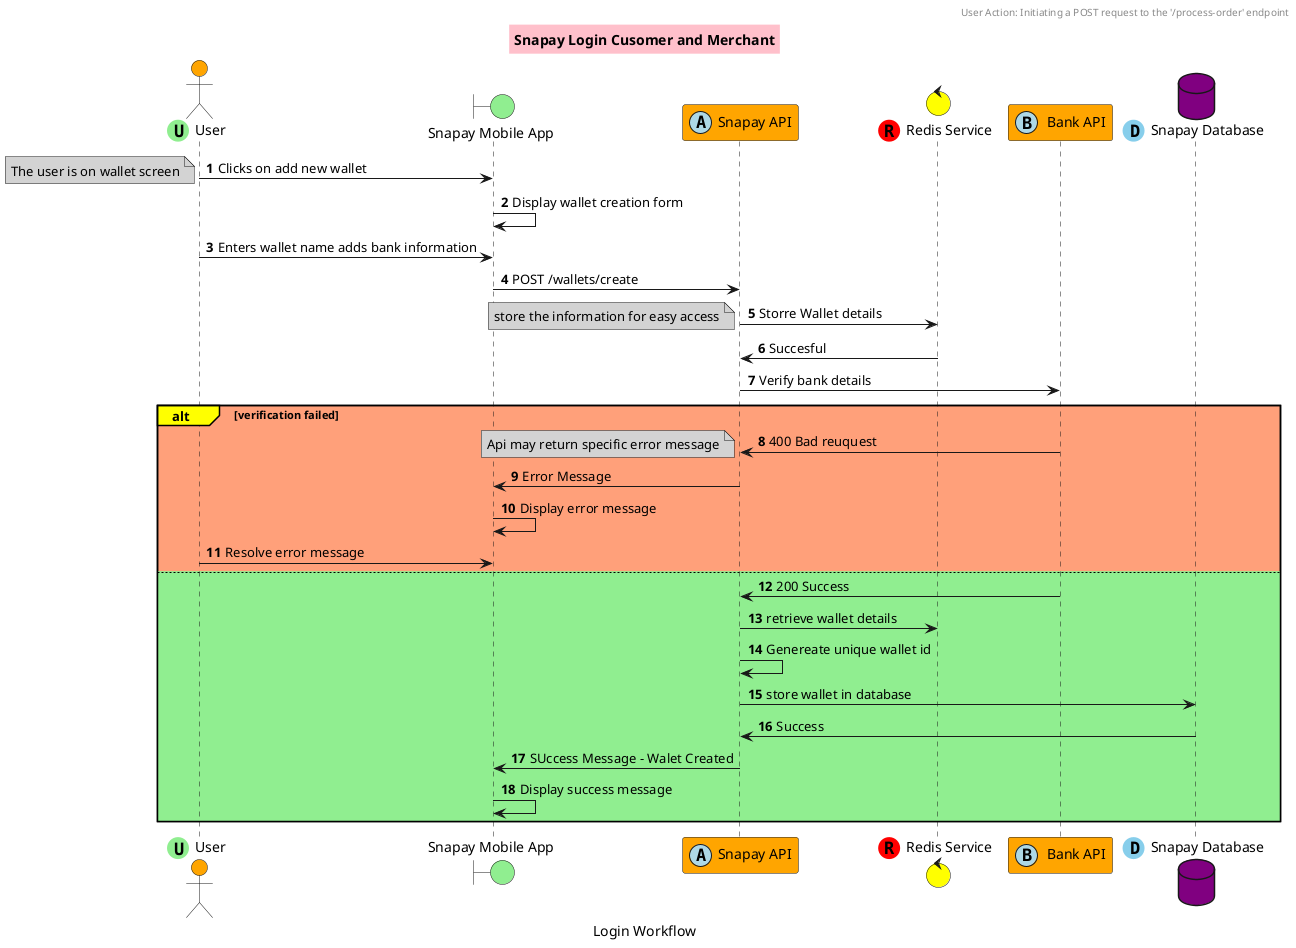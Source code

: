 @startuml login
autonumber

title Snapay Login Cusomer and Merchant

header
    User Action: Initiating a POST request to the '/process-order' endpoint
endheader

caption Login Workflow


skinparam NoteBackgroundColor #LightGrey
skinparam TitleBackgroundColor #Pink
skinparam ParticipantBackgroundColor #Orange
skinparam ActorBackgroundColor #Orange
skinparam DatabaseBackgroundColor #Purple
skinparam BoundaryBackgroundColor #LightGreen
skinparam ControlBackgroundColor #Yellow

actor User <<(U, LightGreen)>>
boundary "Snapay Mobile App" as UI
participant "Snapay API" as API <<(A, LightBlue)>>
control "Redis Service" as redis <<(R, Red)>>
participant " Bank API" as BankAPI <<(B, LightBlue)>>
database "Snapay Database" as Database <<(D, SkyBlue)>>

User -> UI : Clicks on add new wallet
note left : The user is on wallet screen
UI -> UI : Display wallet creation form
User -> UI : Enters wallet name adds bank information
UI -> API : POST /wallets/create
API -> redis : Storre Wallet details
note left : store the information for easy access
redis -> API : Succesful
API -> BankAPI : Verify bank details
alt#yellow  #LightSalmon verification failed
    BankAPI -> API : 400 Bad reuquest
    note left : Api may return specific error message
    API -> UI : Error Message 
    UI-> UI : Display error message
    User -> UI : Resolve error message
else #LightGreen
    BankAPI ->  API : 200 Success
    API ->  redis : retrieve wallet details
    API -> API : Genereate unique wallet id
    API -> Database : store wallet in database
    Database ->  API :Success 
    API -> UI : SUccess Message - Walet Created
    UI -> UI : Display success message
end


@enduml
